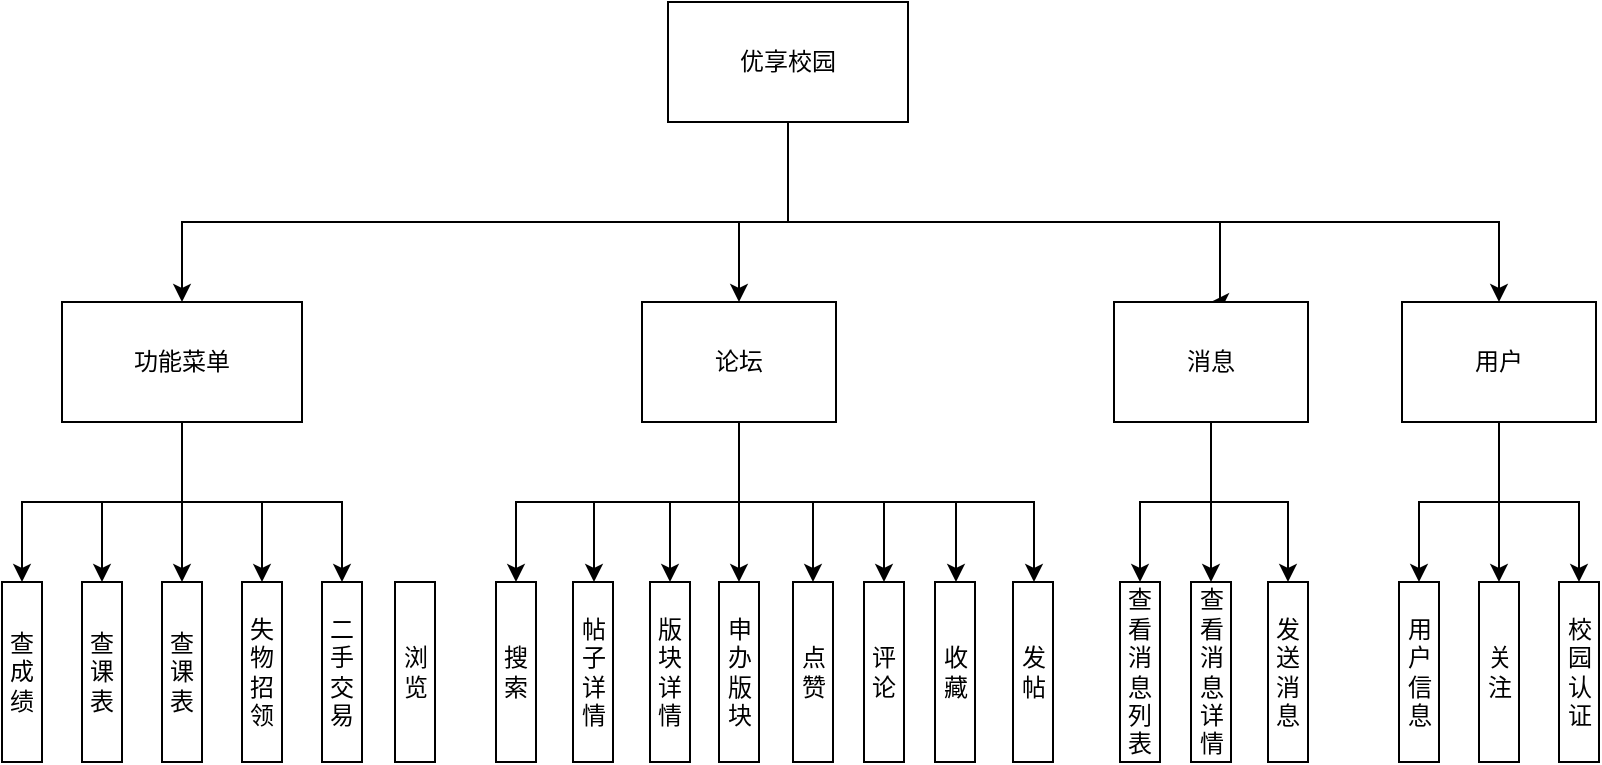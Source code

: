 <mxfile version="10.6.9" type="github"><diagram id="xiKOFQenPeJKPkm1tyY5" name="第 1 页"><mxGraphModel dx="918" dy="616" grid="1" gridSize="10" guides="1" tooltips="1" connect="1" arrows="1" fold="1" page="1" pageScale="1" pageWidth="827" pageHeight="1169" math="0" shadow="0"><root><mxCell id="0"/><mxCell id="1" parent="0"/><mxCell id="zRlZ5dpy6y9uy5EQ1CfB-3" value="" style="edgeStyle=orthogonalEdgeStyle;rounded=0;orthogonalLoop=1;jettySize=auto;html=1;entryX=0.5;entryY=0;entryDx=0;entryDy=0;" edge="1" parent="1" source="zRlZ5dpy6y9uy5EQ1CfB-1" target="zRlZ5dpy6y9uy5EQ1CfB-2"><mxGeometry relative="1" as="geometry"><Array as="points"><mxPoint x="413" y="220"/><mxPoint x="110" y="220"/></Array></mxGeometry></mxCell><mxCell id="zRlZ5dpy6y9uy5EQ1CfB-5" value="" style="edgeStyle=orthogonalEdgeStyle;rounded=0;orthogonalLoop=1;jettySize=auto;html=1;entryX=0.5;entryY=0;entryDx=0;entryDy=0;" edge="1" parent="1" source="zRlZ5dpy6y9uy5EQ1CfB-1" target="zRlZ5dpy6y9uy5EQ1CfB-4"><mxGeometry relative="1" as="geometry"><Array as="points"><mxPoint x="413" y="220"/><mxPoint x="389" y="220"/></Array></mxGeometry></mxCell><mxCell id="zRlZ5dpy6y9uy5EQ1CfB-7" style="edgeStyle=orthogonalEdgeStyle;rounded=0;orthogonalLoop=1;jettySize=auto;html=1;entryX=0.5;entryY=0;entryDx=0;entryDy=0;" edge="1" parent="1" source="zRlZ5dpy6y9uy5EQ1CfB-1" target="zRlZ5dpy6y9uy5EQ1CfB-6"><mxGeometry relative="1" as="geometry"><Array as="points"><mxPoint x="413" y="220"/><mxPoint x="629" y="220"/></Array></mxGeometry></mxCell><mxCell id="zRlZ5dpy6y9uy5EQ1CfB-9" style="edgeStyle=orthogonalEdgeStyle;rounded=0;orthogonalLoop=1;jettySize=auto;html=1;entryX=0.5;entryY=0;entryDx=0;entryDy=0;" edge="1" parent="1" source="zRlZ5dpy6y9uy5EQ1CfB-1" target="zRlZ5dpy6y9uy5EQ1CfB-8"><mxGeometry relative="1" as="geometry"><Array as="points"><mxPoint x="413" y="220"/><mxPoint x="769" y="220"/></Array></mxGeometry></mxCell><mxCell id="zRlZ5dpy6y9uy5EQ1CfB-1" value="优享校园" style="rounded=0;whiteSpace=wrap;html=1;" vertex="1" parent="1"><mxGeometry x="353" y="110" width="120" height="60" as="geometry"/></mxCell><mxCell id="zRlZ5dpy6y9uy5EQ1CfB-47" value="" style="edgeStyle=orthogonalEdgeStyle;rounded=0;orthogonalLoop=1;jettySize=auto;html=1;" edge="1" parent="1" source="zRlZ5dpy6y9uy5EQ1CfB-4" target="zRlZ5dpy6y9uy5EQ1CfB-34"><mxGeometry relative="1" as="geometry"/></mxCell><mxCell id="zRlZ5dpy6y9uy5EQ1CfB-48" style="edgeStyle=orthogonalEdgeStyle;rounded=0;orthogonalLoop=1;jettySize=auto;html=1;entryX=0.5;entryY=0;entryDx=0;entryDy=0;" edge="1" parent="1" source="zRlZ5dpy6y9uy5EQ1CfB-4" target="zRlZ5dpy6y9uy5EQ1CfB-33"><mxGeometry relative="1" as="geometry"/></mxCell><mxCell id="zRlZ5dpy6y9uy5EQ1CfB-49" style="edgeStyle=orthogonalEdgeStyle;rounded=0;orthogonalLoop=1;jettySize=auto;html=1;" edge="1" parent="1" source="zRlZ5dpy6y9uy5EQ1CfB-4" target="zRlZ5dpy6y9uy5EQ1CfB-31"><mxGeometry relative="1" as="geometry"><Array as="points"><mxPoint x="389" y="360"/><mxPoint x="316" y="360"/></Array></mxGeometry></mxCell><mxCell id="zRlZ5dpy6y9uy5EQ1CfB-50" style="edgeStyle=orthogonalEdgeStyle;rounded=0;orthogonalLoop=1;jettySize=auto;html=1;entryX=0.5;entryY=0;entryDx=0;entryDy=0;" edge="1" parent="1" source="zRlZ5dpy6y9uy5EQ1CfB-4" target="zRlZ5dpy6y9uy5EQ1CfB-30"><mxGeometry relative="1" as="geometry"><Array as="points"><mxPoint x="389" y="360"/><mxPoint x="277" y="360"/></Array></mxGeometry></mxCell><mxCell id="zRlZ5dpy6y9uy5EQ1CfB-51" style="edgeStyle=orthogonalEdgeStyle;rounded=0;orthogonalLoop=1;jettySize=auto;html=1;entryX=0.5;entryY=0;entryDx=0;entryDy=0;" edge="1" parent="1" source="zRlZ5dpy6y9uy5EQ1CfB-4" target="zRlZ5dpy6y9uy5EQ1CfB-35"><mxGeometry relative="1" as="geometry"/></mxCell><mxCell id="zRlZ5dpy6y9uy5EQ1CfB-52" style="edgeStyle=orthogonalEdgeStyle;rounded=0;orthogonalLoop=1;jettySize=auto;html=1;" edge="1" parent="1" source="zRlZ5dpy6y9uy5EQ1CfB-4" target="zRlZ5dpy6y9uy5EQ1CfB-36"><mxGeometry relative="1" as="geometry"><Array as="points"><mxPoint x="389" y="360"/><mxPoint x="461" y="360"/></Array></mxGeometry></mxCell><mxCell id="zRlZ5dpy6y9uy5EQ1CfB-53" style="edgeStyle=orthogonalEdgeStyle;rounded=0;orthogonalLoop=1;jettySize=auto;html=1;" edge="1" parent="1" source="zRlZ5dpy6y9uy5EQ1CfB-4" target="zRlZ5dpy6y9uy5EQ1CfB-38"><mxGeometry relative="1" as="geometry"><Array as="points"><mxPoint x="389" y="360"/><mxPoint x="497" y="360"/></Array></mxGeometry></mxCell><mxCell id="zRlZ5dpy6y9uy5EQ1CfB-54" style="edgeStyle=orthogonalEdgeStyle;rounded=0;orthogonalLoop=1;jettySize=auto;html=1;" edge="1" parent="1" source="zRlZ5dpy6y9uy5EQ1CfB-4" target="zRlZ5dpy6y9uy5EQ1CfB-43"><mxGeometry relative="1" as="geometry"><Array as="points"><mxPoint x="389" y="360"/><mxPoint x="536" y="360"/></Array></mxGeometry></mxCell><mxCell id="zRlZ5dpy6y9uy5EQ1CfB-4" value="论坛" style="rounded=0;whiteSpace=wrap;html=1;" vertex="1" parent="1"><mxGeometry x="340" y="260" width="97" height="60" as="geometry"/></mxCell><mxCell id="zRlZ5dpy6y9uy5EQ1CfB-11" value="" style="edgeStyle=orthogonalEdgeStyle;rounded=0;orthogonalLoop=1;jettySize=auto;html=1;entryX=0.5;entryY=0;entryDx=0;entryDy=0;" edge="1" parent="1" source="zRlZ5dpy6y9uy5EQ1CfB-2" target="zRlZ5dpy6y9uy5EQ1CfB-10"><mxGeometry relative="1" as="geometry"><Array as="points"><mxPoint x="110" y="360"/><mxPoint x="30" y="360"/></Array></mxGeometry></mxCell><mxCell id="zRlZ5dpy6y9uy5EQ1CfB-23" style="edgeStyle=orthogonalEdgeStyle;rounded=0;orthogonalLoop=1;jettySize=auto;html=1;entryX=0.5;entryY=0;entryDx=0;entryDy=0;" edge="1" parent="1" source="zRlZ5dpy6y9uy5EQ1CfB-2" target="zRlZ5dpy6y9uy5EQ1CfB-17"><mxGeometry relative="1" as="geometry"/></mxCell><mxCell id="zRlZ5dpy6y9uy5EQ1CfB-24" style="edgeStyle=orthogonalEdgeStyle;rounded=0;orthogonalLoop=1;jettySize=auto;html=1;entryX=0.5;entryY=0;entryDx=0;entryDy=0;" edge="1" parent="1" source="zRlZ5dpy6y9uy5EQ1CfB-2" target="zRlZ5dpy6y9uy5EQ1CfB-18"><mxGeometry relative="1" as="geometry"/></mxCell><mxCell id="zRlZ5dpy6y9uy5EQ1CfB-25" style="edgeStyle=orthogonalEdgeStyle;rounded=0;orthogonalLoop=1;jettySize=auto;html=1;entryX=0.5;entryY=0;entryDx=0;entryDy=0;" edge="1" parent="1" source="zRlZ5dpy6y9uy5EQ1CfB-2" target="zRlZ5dpy6y9uy5EQ1CfB-21"><mxGeometry relative="1" as="geometry"/></mxCell><mxCell id="zRlZ5dpy6y9uy5EQ1CfB-26" style="edgeStyle=orthogonalEdgeStyle;rounded=0;orthogonalLoop=1;jettySize=auto;html=1;entryX=0.5;entryY=0;entryDx=0;entryDy=0;" edge="1" parent="1" source="zRlZ5dpy6y9uy5EQ1CfB-2" target="zRlZ5dpy6y9uy5EQ1CfB-22"><mxGeometry relative="1" as="geometry"><Array as="points"><mxPoint x="110" y="360"/><mxPoint x="190" y="360"/></Array></mxGeometry></mxCell><mxCell id="zRlZ5dpy6y9uy5EQ1CfB-2" value="功能菜单" style="rounded=0;whiteSpace=wrap;html=1;" vertex="1" parent="1"><mxGeometry x="50" y="260" width="120" height="60" as="geometry"/></mxCell><mxCell id="zRlZ5dpy6y9uy5EQ1CfB-10" value="查成绩" style="rounded=0;whiteSpace=wrap;html=1;" vertex="1" parent="1"><mxGeometry x="20" y="400" width="20" height="90" as="geometry"/></mxCell><mxCell id="zRlZ5dpy6y9uy5EQ1CfB-57" value="" style="edgeStyle=orthogonalEdgeStyle;rounded=0;orthogonalLoop=1;jettySize=auto;html=1;" edge="1" parent="1" source="zRlZ5dpy6y9uy5EQ1CfB-6" target="zRlZ5dpy6y9uy5EQ1CfB-28"><mxGeometry relative="1" as="geometry"/></mxCell><mxCell id="zRlZ5dpy6y9uy5EQ1CfB-58" style="edgeStyle=orthogonalEdgeStyle;rounded=0;orthogonalLoop=1;jettySize=auto;html=1;" edge="1" parent="1" source="zRlZ5dpy6y9uy5EQ1CfB-6" target="zRlZ5dpy6y9uy5EQ1CfB-27"><mxGeometry relative="1" as="geometry"/></mxCell><mxCell id="zRlZ5dpy6y9uy5EQ1CfB-59" style="edgeStyle=orthogonalEdgeStyle;rounded=0;orthogonalLoop=1;jettySize=auto;html=1;entryX=0.5;entryY=0;entryDx=0;entryDy=0;" edge="1" parent="1" source="zRlZ5dpy6y9uy5EQ1CfB-6" target="zRlZ5dpy6y9uy5EQ1CfB-29"><mxGeometry relative="1" as="geometry"/></mxCell><mxCell id="zRlZ5dpy6y9uy5EQ1CfB-6" value="消息" style="rounded=0;whiteSpace=wrap;html=1;" vertex="1" parent="1"><mxGeometry x="576" y="260" width="97" height="60" as="geometry"/></mxCell><mxCell id="zRlZ5dpy6y9uy5EQ1CfB-60" value="" style="edgeStyle=orthogonalEdgeStyle;rounded=0;orthogonalLoop=1;jettySize=auto;html=1;" edge="1" parent="1" source="zRlZ5dpy6y9uy5EQ1CfB-8" target="zRlZ5dpy6y9uy5EQ1CfB-42"><mxGeometry relative="1" as="geometry"/></mxCell><mxCell id="zRlZ5dpy6y9uy5EQ1CfB-61" style="edgeStyle=orthogonalEdgeStyle;rounded=0;orthogonalLoop=1;jettySize=auto;html=1;entryX=0.5;entryY=0;entryDx=0;entryDy=0;" edge="1" parent="1" source="zRlZ5dpy6y9uy5EQ1CfB-8" target="zRlZ5dpy6y9uy5EQ1CfB-41"><mxGeometry relative="1" as="geometry"/></mxCell><mxCell id="zRlZ5dpy6y9uy5EQ1CfB-62" style="edgeStyle=orthogonalEdgeStyle;rounded=0;orthogonalLoop=1;jettySize=auto;html=1;" edge="1" parent="1" source="zRlZ5dpy6y9uy5EQ1CfB-8" target="zRlZ5dpy6y9uy5EQ1CfB-46"><mxGeometry relative="1" as="geometry"/></mxCell><mxCell id="zRlZ5dpy6y9uy5EQ1CfB-8" value="用户" style="rounded=0;whiteSpace=wrap;html=1;" vertex="1" parent="1"><mxGeometry x="720" y="260" width="97" height="60" as="geometry"/></mxCell><mxCell id="zRlZ5dpy6y9uy5EQ1CfB-17" value="查课表" style="rounded=0;whiteSpace=wrap;html=1;" vertex="1" parent="1"><mxGeometry x="60" y="400" width="20" height="90" as="geometry"/></mxCell><mxCell id="zRlZ5dpy6y9uy5EQ1CfB-18" value="查课表" style="rounded=0;whiteSpace=wrap;html=1;" vertex="1" parent="1"><mxGeometry x="100" y="400" width="20" height="90" as="geometry"/></mxCell><mxCell id="zRlZ5dpy6y9uy5EQ1CfB-21" value="失物招领" style="rounded=0;whiteSpace=wrap;html=1;" vertex="1" parent="1"><mxGeometry x="140" y="400" width="20" height="90" as="geometry"/></mxCell><mxCell id="zRlZ5dpy6y9uy5EQ1CfB-22" value="二手交易" style="rounded=0;whiteSpace=wrap;html=1;" vertex="1" parent="1"><mxGeometry x="180" y="400" width="20" height="90" as="geometry"/></mxCell><mxCell id="zRlZ5dpy6y9uy5EQ1CfB-27" value="查看消息列表" style="rounded=0;whiteSpace=wrap;html=1;" vertex="1" parent="1"><mxGeometry x="579" y="400" width="20" height="90" as="geometry"/></mxCell><mxCell id="zRlZ5dpy6y9uy5EQ1CfB-28" value="查看消息详情" style="rounded=0;whiteSpace=wrap;html=1;" vertex="1" parent="1"><mxGeometry x="614.5" y="400" width="20" height="90" as="geometry"/></mxCell><mxCell id="zRlZ5dpy6y9uy5EQ1CfB-29" value="发送消息" style="rounded=0;whiteSpace=wrap;html=1;" vertex="1" parent="1"><mxGeometry x="653" y="400" width="20" height="90" as="geometry"/></mxCell><mxCell id="zRlZ5dpy6y9uy5EQ1CfB-30" value="搜索" style="rounded=0;whiteSpace=wrap;html=1;" vertex="1" parent="1"><mxGeometry x="267" y="400" width="20" height="90" as="geometry"/></mxCell><mxCell id="zRlZ5dpy6y9uy5EQ1CfB-31" value="帖子详情" style="rounded=0;whiteSpace=wrap;html=1;" vertex="1" parent="1"><mxGeometry x="305.5" y="400" width="20" height="90" as="geometry"/></mxCell><mxCell id="zRlZ5dpy6y9uy5EQ1CfB-32" value="浏览" style="rounded=0;whiteSpace=wrap;html=1;" vertex="1" parent="1"><mxGeometry x="216.5" y="400" width="20" height="90" as="geometry"/></mxCell><mxCell id="zRlZ5dpy6y9uy5EQ1CfB-33" value="版块详情" style="rounded=0;whiteSpace=wrap;html=1;" vertex="1" parent="1"><mxGeometry x="344" y="400" width="20" height="90" as="geometry"/></mxCell><mxCell id="zRlZ5dpy6y9uy5EQ1CfB-34" value="申办版块" style="rounded=0;whiteSpace=wrap;html=1;" vertex="1" parent="1"><mxGeometry x="378.5" y="400" width="20" height="90" as="geometry"/></mxCell><mxCell id="zRlZ5dpy6y9uy5EQ1CfB-35" value="点赞" style="rounded=0;whiteSpace=wrap;html=1;" vertex="1" parent="1"><mxGeometry x="415.5" y="400" width="20" height="90" as="geometry"/></mxCell><mxCell id="zRlZ5dpy6y9uy5EQ1CfB-36" value="评论" style="rounded=0;whiteSpace=wrap;html=1;" vertex="1" parent="1"><mxGeometry x="451" y="400" width="20" height="90" as="geometry"/></mxCell><mxCell id="zRlZ5dpy6y9uy5EQ1CfB-38" value="收藏" style="rounded=0;whiteSpace=wrap;html=1;" vertex="1" parent="1"><mxGeometry x="486.5" y="400" width="20" height="90" as="geometry"/></mxCell><mxCell id="zRlZ5dpy6y9uy5EQ1CfB-41" value="用户信息" style="rounded=0;whiteSpace=wrap;html=1;" vertex="1" parent="1"><mxGeometry x="718.5" y="400" width="20" height="90" as="geometry"/></mxCell><mxCell id="zRlZ5dpy6y9uy5EQ1CfB-42" value="关注" style="rounded=0;whiteSpace=wrap;html=1;" vertex="1" parent="1"><mxGeometry x="758.5" y="400" width="20" height="90" as="geometry"/></mxCell><mxCell id="zRlZ5dpy6y9uy5EQ1CfB-43" value="发帖" style="rounded=0;whiteSpace=wrap;html=1;" vertex="1" parent="1"><mxGeometry x="525.5" y="400" width="20" height="90" as="geometry"/></mxCell><mxCell id="zRlZ5dpy6y9uy5EQ1CfB-46" value="校园认证" style="rounded=0;whiteSpace=wrap;html=1;" vertex="1" parent="1"><mxGeometry x="798.5" y="400" width="20" height="90" as="geometry"/></mxCell></root></mxGraphModel></diagram></mxfile>
